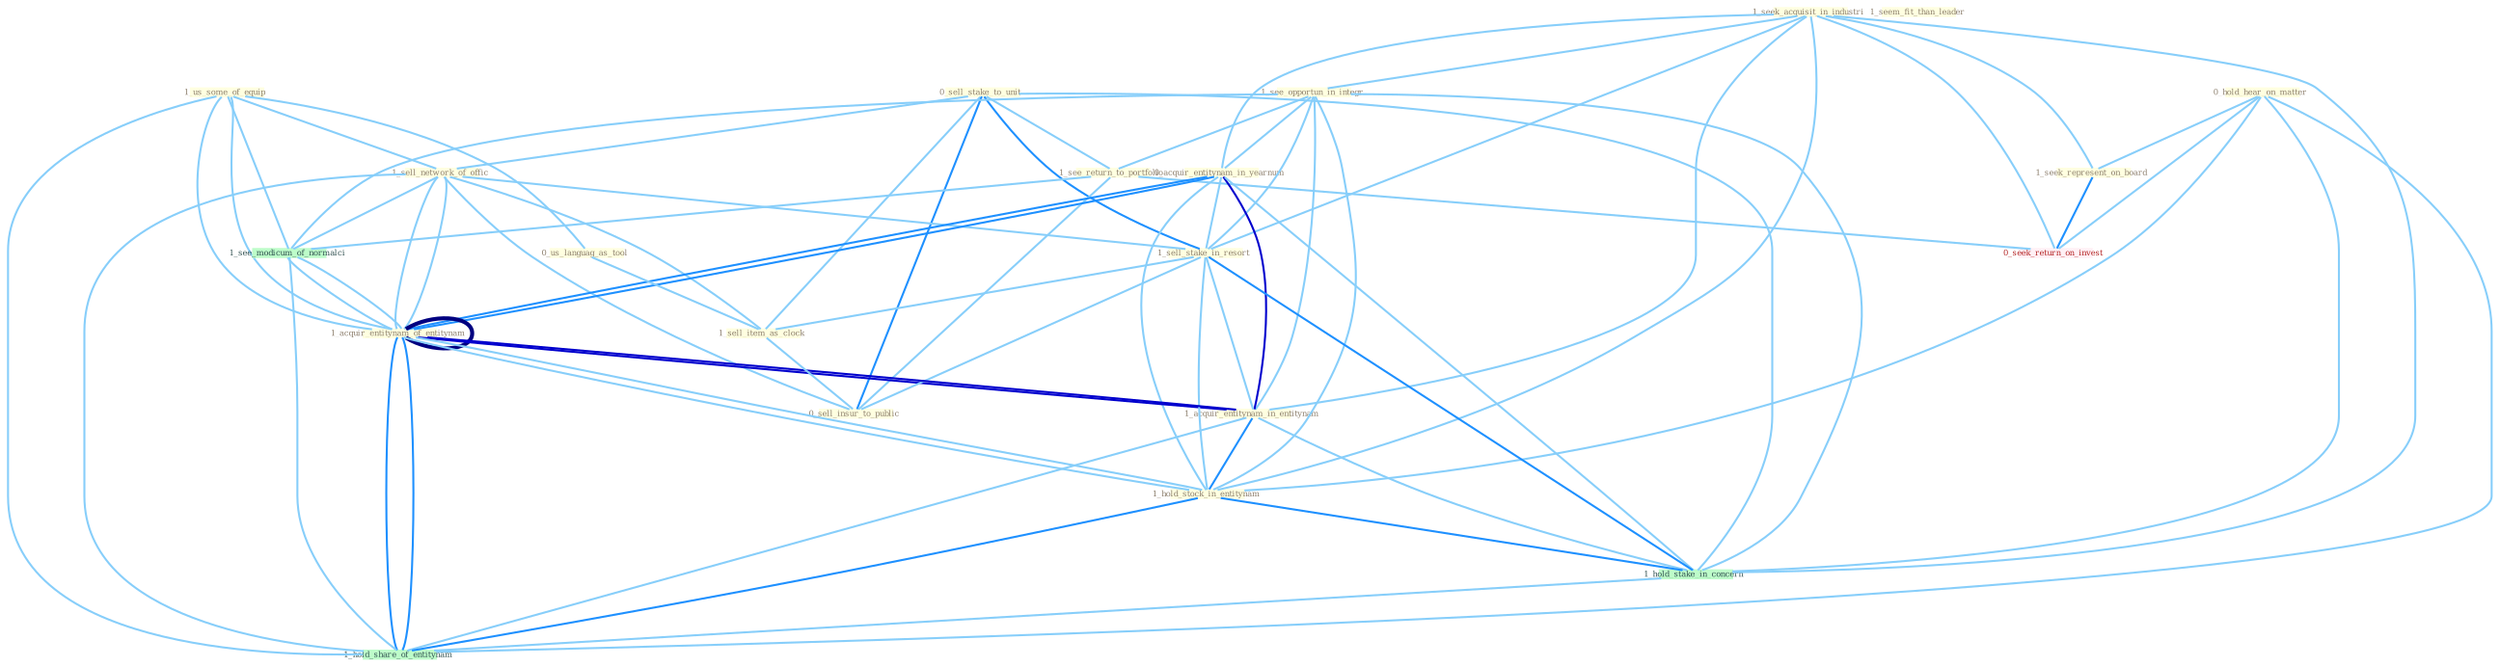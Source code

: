 Graph G{ 
    node
    [shape=polygon,style=filled,width=.5,height=.06,color="#BDFCC9",fixedsize=true,fontsize=4,
    fontcolor="#2f4f4f"];
    {node
    [color="#ffffe0", fontcolor="#8b7d6b"] "0_sell_stake_to_unit " "1_us_some_of_equip " "1_seek_acquisit_in_industri " "0_hold_hear_on_matter " "1_see_opportun_in_integr " "1_seek_represent_on_board " "1_see_return_to_portfolio " "1_sell_network_of_offic " "0_acquir_entitynam_in_yearnum " "1_acquir_entitynam_of_entitynam " "0_us_languag_as_tool " "1_sell_stake_in_resort " "1_acquir_entitynam_in_entitynam " "1_sell_item_as_clock " "0_sell_insur_to_public " "1_seem_fit_than_leader " "1_hold_stock_in_entitynam "}
{node [color="#fff0f5", fontcolor="#b22222"] "0_seek_return_on_invest "}
edge [color="#B0E2FF"];

	"0_sell_stake_to_unit " -- "1_see_return_to_portfolio " [w="1", color="#87cefa" ];
	"0_sell_stake_to_unit " -- "1_sell_network_of_offic " [w="1", color="#87cefa" ];
	"0_sell_stake_to_unit " -- "1_sell_stake_in_resort " [w="2", color="#1e90ff" , len=0.8];
	"0_sell_stake_to_unit " -- "1_sell_item_as_clock " [w="1", color="#87cefa" ];
	"0_sell_stake_to_unit " -- "0_sell_insur_to_public " [w="2", color="#1e90ff" , len=0.8];
	"0_sell_stake_to_unit " -- "1_hold_stake_in_concern " [w="1", color="#87cefa" ];
	"1_us_some_of_equip " -- "1_sell_network_of_offic " [w="1", color="#87cefa" ];
	"1_us_some_of_equip " -- "1_acquir_entitynam_of_entitynam " [w="1", color="#87cefa" ];
	"1_us_some_of_equip " -- "0_us_languag_as_tool " [w="1", color="#87cefa" ];
	"1_us_some_of_equip " -- "1_see_modicum_of_normalci " [w="1", color="#87cefa" ];
	"1_us_some_of_equip " -- "1_acquir_entitynam_of_entitynam " [w="1", color="#87cefa" ];
	"1_us_some_of_equip " -- "1_hold_share_of_entitynam " [w="1", color="#87cefa" ];
	"1_seek_acquisit_in_industri " -- "1_see_opportun_in_integr " [w="1", color="#87cefa" ];
	"1_seek_acquisit_in_industri " -- "1_seek_represent_on_board " [w="1", color="#87cefa" ];
	"1_seek_acquisit_in_industri " -- "0_acquir_entitynam_in_yearnum " [w="1", color="#87cefa" ];
	"1_seek_acquisit_in_industri " -- "1_sell_stake_in_resort " [w="1", color="#87cefa" ];
	"1_seek_acquisit_in_industri " -- "1_acquir_entitynam_in_entitynam " [w="1", color="#87cefa" ];
	"1_seek_acquisit_in_industri " -- "1_hold_stock_in_entitynam " [w="1", color="#87cefa" ];
	"1_seek_acquisit_in_industri " -- "1_hold_stake_in_concern " [w="1", color="#87cefa" ];
	"1_seek_acquisit_in_industri " -- "0_seek_return_on_invest " [w="1", color="#87cefa" ];
	"0_hold_hear_on_matter " -- "1_seek_represent_on_board " [w="1", color="#87cefa" ];
	"0_hold_hear_on_matter " -- "1_hold_stock_in_entitynam " [w="1", color="#87cefa" ];
	"0_hold_hear_on_matter " -- "1_hold_stake_in_concern " [w="1", color="#87cefa" ];
	"0_hold_hear_on_matter " -- "0_seek_return_on_invest " [w="1", color="#87cefa" ];
	"0_hold_hear_on_matter " -- "1_hold_share_of_entitynam " [w="1", color="#87cefa" ];
	"1_see_opportun_in_integr " -- "1_see_return_to_portfolio " [w="1", color="#87cefa" ];
	"1_see_opportun_in_integr " -- "0_acquir_entitynam_in_yearnum " [w="1", color="#87cefa" ];
	"1_see_opportun_in_integr " -- "1_sell_stake_in_resort " [w="1", color="#87cefa" ];
	"1_see_opportun_in_integr " -- "1_acquir_entitynam_in_entitynam " [w="1", color="#87cefa" ];
	"1_see_opportun_in_integr " -- "1_hold_stock_in_entitynam " [w="1", color="#87cefa" ];
	"1_see_opportun_in_integr " -- "1_hold_stake_in_concern " [w="1", color="#87cefa" ];
	"1_see_opportun_in_integr " -- "1_see_modicum_of_normalci " [w="1", color="#87cefa" ];
	"1_seek_represent_on_board " -- "0_seek_return_on_invest " [w="2", color="#1e90ff" , len=0.8];
	"1_see_return_to_portfolio " -- "0_sell_insur_to_public " [w="1", color="#87cefa" ];
	"1_see_return_to_portfolio " -- "0_seek_return_on_invest " [w="1", color="#87cefa" ];
	"1_see_return_to_portfolio " -- "1_see_modicum_of_normalci " [w="1", color="#87cefa" ];
	"1_sell_network_of_offic " -- "1_acquir_entitynam_of_entitynam " [w="1", color="#87cefa" ];
	"1_sell_network_of_offic " -- "1_sell_stake_in_resort " [w="1", color="#87cefa" ];
	"1_sell_network_of_offic " -- "1_sell_item_as_clock " [w="1", color="#87cefa" ];
	"1_sell_network_of_offic " -- "0_sell_insur_to_public " [w="1", color="#87cefa" ];
	"1_sell_network_of_offic " -- "1_see_modicum_of_normalci " [w="1", color="#87cefa" ];
	"1_sell_network_of_offic " -- "1_acquir_entitynam_of_entitynam " [w="1", color="#87cefa" ];
	"1_sell_network_of_offic " -- "1_hold_share_of_entitynam " [w="1", color="#87cefa" ];
	"0_acquir_entitynam_in_yearnum " -- "1_acquir_entitynam_of_entitynam " [w="2", color="#1e90ff" , len=0.8];
	"0_acquir_entitynam_in_yearnum " -- "1_sell_stake_in_resort " [w="1", color="#87cefa" ];
	"0_acquir_entitynam_in_yearnum " -- "1_acquir_entitynam_in_entitynam " [w="3", color="#0000cd" , len=0.6];
	"0_acquir_entitynam_in_yearnum " -- "1_hold_stock_in_entitynam " [w="1", color="#87cefa" ];
	"0_acquir_entitynam_in_yearnum " -- "1_hold_stake_in_concern " [w="1", color="#87cefa" ];
	"0_acquir_entitynam_in_yearnum " -- "1_acquir_entitynam_of_entitynam " [w="2", color="#1e90ff" , len=0.8];
	"1_acquir_entitynam_of_entitynam " -- "1_acquir_entitynam_in_entitynam " [w="3", color="#0000cd" , len=0.6];
	"1_acquir_entitynam_of_entitynam " -- "1_hold_stock_in_entitynam " [w="1", color="#87cefa" ];
	"1_acquir_entitynam_of_entitynam " -- "1_see_modicum_of_normalci " [w="1", color="#87cefa" ];
	"1_acquir_entitynam_of_entitynam " -- "1_acquir_entitynam_of_entitynam " [w="4", style=bold, color="#000080", len=0.4];
	"1_acquir_entitynam_of_entitynam " -- "1_hold_share_of_entitynam " [w="2", color="#1e90ff" , len=0.8];
	"0_us_languag_as_tool " -- "1_sell_item_as_clock " [w="1", color="#87cefa" ];
	"1_sell_stake_in_resort " -- "1_acquir_entitynam_in_entitynam " [w="1", color="#87cefa" ];
	"1_sell_stake_in_resort " -- "1_sell_item_as_clock " [w="1", color="#87cefa" ];
	"1_sell_stake_in_resort " -- "0_sell_insur_to_public " [w="1", color="#87cefa" ];
	"1_sell_stake_in_resort " -- "1_hold_stock_in_entitynam " [w="1", color="#87cefa" ];
	"1_sell_stake_in_resort " -- "1_hold_stake_in_concern " [w="2", color="#1e90ff" , len=0.8];
	"1_acquir_entitynam_in_entitynam " -- "1_hold_stock_in_entitynam " [w="2", color="#1e90ff" , len=0.8];
	"1_acquir_entitynam_in_entitynam " -- "1_hold_stake_in_concern " [w="1", color="#87cefa" ];
	"1_acquir_entitynam_in_entitynam " -- "1_acquir_entitynam_of_entitynam " [w="3", color="#0000cd" , len=0.6];
	"1_acquir_entitynam_in_entitynam " -- "1_hold_share_of_entitynam " [w="1", color="#87cefa" ];
	"1_sell_item_as_clock " -- "0_sell_insur_to_public " [w="1", color="#87cefa" ];
	"1_hold_stock_in_entitynam " -- "1_hold_stake_in_concern " [w="2", color="#1e90ff" , len=0.8];
	"1_hold_stock_in_entitynam " -- "1_acquir_entitynam_of_entitynam " [w="1", color="#87cefa" ];
	"1_hold_stock_in_entitynam " -- "1_hold_share_of_entitynam " [w="2", color="#1e90ff" , len=0.8];
	"1_hold_stake_in_concern " -- "1_hold_share_of_entitynam " [w="1", color="#87cefa" ];
	"1_see_modicum_of_normalci " -- "1_acquir_entitynam_of_entitynam " [w="1", color="#87cefa" ];
	"1_see_modicum_of_normalci " -- "1_hold_share_of_entitynam " [w="1", color="#87cefa" ];
	"1_acquir_entitynam_of_entitynam " -- "1_hold_share_of_entitynam " [w="2", color="#1e90ff" , len=0.8];
}